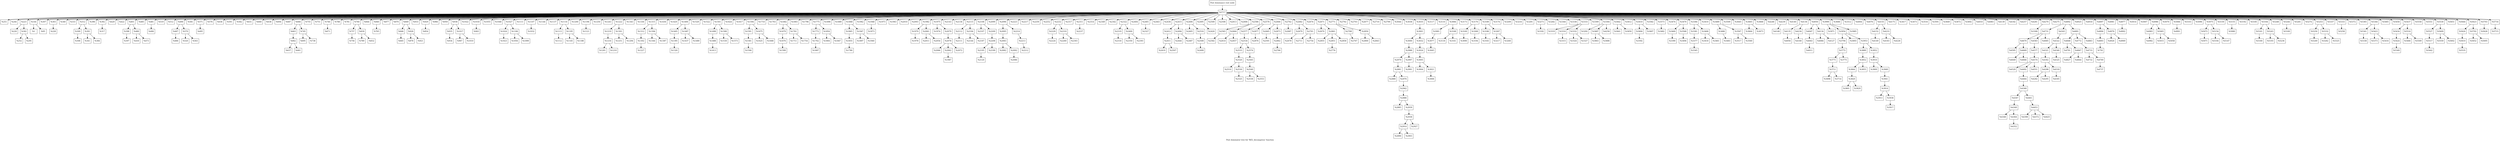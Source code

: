 digraph "Post dominator tree for 'BZ2_decompress' function" {
	label="Post dominator tree for 'BZ2_decompress' function";

	Node0x11e3fb0 [shape=record,label="{Post dominance root node}"];
	Node0x11e3fb0 -> Node0x134ba10;
	Node0x134ba10 [shape=record,label="{%5717}"];
	Node0x134ba10 -> Node0x12b8c70;
	Node0x134ba10 -> Node0x12aa220;
	Node0x134ba10 -> Node0x10b7880;
	Node0x134ba10 -> Node0x1347a30;
	Node0x134ba10 -> Node0x103eb00;
	Node0x134ba10 -> Node0x12a5380;
	Node0x134ba10 -> Node0x12afb90;
	Node0x134ba10 -> Node0x12add10;
	Node0x134ba10 -> Node0x1275e70;
	Node0x134ba10 -> Node0x1345e80;
	Node0x134ba10 -> Node0x12b4040;
	Node0x134ba10 -> Node0x1332350;
	Node0x134ba10 -> Node0x1245a80;
	Node0x134ba10 -> Node0x10542d0;
	Node0x134ba10 -> Node0x12912f0;
	Node0x134ba10 -> Node0x12a2930;
	Node0x134ba10 -> Node0x12344e0;
	Node0x134ba10 -> Node0x1281f60;
	Node0x134ba10 -> Node0x1326560;
	Node0x134ba10 -> Node0x11ed9d0;
	Node0x134ba10 -> Node0x10286d0;
	Node0x134ba10 -> Node0x10ec900;
	Node0x134ba10 -> Node0x1002420;
	Node0x134ba10 -> Node0x1339ef0;
	Node0x134ba10 -> Node0x12a36f0;
	Node0x134ba10 -> Node0x114faa0;
	Node0x134ba10 -> Node0x10f3140;
	Node0x134ba10 -> Node0x12c1740;
	Node0x134ba10 -> Node0x134d030;
	Node0x134ba10 -> Node0x1268ff0;
	Node0x134ba10 -> Node0x1349d00;
	Node0x134ba10 -> Node0x10d1180;
	Node0x134ba10 -> Node0x10eb7a0;
	Node0x134ba10 -> Node0x1052ac0;
	Node0x134ba10 -> Node0x1282540;
	Node0x134ba10 -> Node0x10dd630;
	Node0x134ba10 -> Node0x12a9ef0;
	Node0x134ba10 -> Node0x1053710;
	Node0x134ba10 -> Node0x1320020;
	Node0x134ba10 -> Node0x12becd0;
	Node0x134ba10 -> Node0x12bd9e0;
	Node0x134ba10 -> Node0x1345630;
	Node0x134ba10 -> Node0x129dfd0;
	Node0x134ba10 -> Node0x127d580;
	Node0x134ba10 -> Node0x132b7b0;
	Node0x134ba10 -> Node0x11df240;
	Node0x134ba10 -> Node0x128fb20;
	Node0x134ba10 -> Node0x119c4a0;
	Node0x134ba10 -> Node0x10b2a50;
	Node0x134ba10 -> Node0x1267d00;
	Node0x134ba10 -> Node0x11e4ad0;
	Node0x134ba10 -> Node0x129ec60;
	Node0x134ba10 -> Node0x10d8000;
	Node0x134ba10 -> Node0x12b4ee0;
	Node0x134ba10 -> Node0x129f3a0;
	Node0x134ba10 -> Node0x12aee10;
	Node0x134ba10 -> Node0x125d920;
	Node0x134ba10 -> Node0x12a9260;
	Node0x134ba10 -> Node0x134e6e0;
	Node0x134ba10 -> Node0x10b0790;
	Node0x134ba10 -> Node0x1252910;
	Node0x134ba10 -> Node0x127d1a0;
	Node0x134ba10 -> Node0x12ba130;
	Node0x134ba10 -> Node0x129e780;
	Node0x134ba10 -> Node0x10035a0;
	Node0x134ba10 -> Node0x129f840;
	Node0x134ba10 -> Node0x12d4650;
	Node0x134ba10 -> Node0x124d750;
	Node0x134ba10 -> Node0x10b21a0;
	Node0x134ba10 -> Node0x12c8340;
	Node0x134ba10 -> Node0x1291dd0;
	Node0x134ba10 -> Node0x12b8000;
	Node0x134ba10 -> Node0x126dcc0;
	Node0x134ba10 -> Node0x127b420;
	Node0x134ba10 -> Node0x126ee00;
	Node0x134ba10 -> Node0x1028ea0;
	Node0x134ba10 -> Node0x12957d0;
	Node0x134ba10 -> Node0x12bd0c0;
	Node0x134ba10 -> Node0x1286050;
	Node0x134ba10 -> Node0x1107080;
	Node0x134ba10 -> Node0x12bbc40;
	Node0x134ba10 -> Node0x126f990;
	Node0x134ba10 -> Node0x123c590;
	Node0x134ba10 -> Node0x12a1ac0;
	Node0x134ba10 -> Node0x129f270;
	Node0x134ba10 -> Node0x12ada70;
	Node0x134ba10 -> Node0x133b790;
	Node0x134ba10 -> Node0x12a09d0;
	Node0x134ba10 -> Node0x1054750;
	Node0x134ba10 -> Node0x1264e70;
	Node0x134ba10 -> Node0x1346ac0;
	Node0x134ba10 -> Node0x12779d0;
	Node0x134ba10 -> Node0x12b3910;
	Node0x134ba10 -> Node0x124aea0;
	Node0x134ba10 -> Node0x1349dc0;
	Node0x134ba10 -> Node0x12b8e70;
	Node0x134ba10 -> Node0x12be240;
	Node0x134ba10 -> Node0x119dda0;
	Node0x134ba10 -> Node0xff68a0;
	Node0x134ba10 -> Node0x12be670;
	Node0x134ba10 -> Node0x1349c40;
	Node0x134ba10 -> Node0x129aa90;
	Node0x134ba10 -> Node0x1028ff0;
	Node0x134ba10 -> Node0x133eab0;
	Node0x134ba10 -> Node0x12689a0;
	Node0x134ba10 -> Node0x132dbe0;
	Node0x134ba10 -> Node0x10ee310;
	Node0x134ba10 -> Node0x133ec00;
	Node0x134ba10 -> Node0x12b7420;
	Node0x134ba10 -> Node0x11975c0;
	Node0x134ba10 -> Node0x10b18f0;
	Node0x134ba10 -> Node0x128d400;
	Node0x134ba10 -> Node0x132c7f0;
	Node0x134ba10 -> Node0x12933e0;
	Node0x134ba10 -> Node0x133ef60;
	Node0x134ba10 -> Node0x12881b0;
	Node0x134ba10 -> Node0x1347410;
	Node0x134ba10 -> Node0x1268300;
	Node0x134ba10 -> Node0x132e7b0;
	Node0x134ba10 -> Node0x12b21e0;
	Node0x134ba10 -> Node0x10b8130;
	Node0x134ba10 -> Node0x1346630;
	Node0x134ba10 -> Node0x12b4740;
	Node0x134ba10 -> Node0x12b27f0;
	Node0x134ba10 -> Node0x133e160;
	Node0x134ba10 -> Node0x12b6a10;
	Node0x134ba10 -> Node0x12b4a40;
	Node0x134ba10 -> Node0x1348dd0;
	Node0x134ba10 -> Node0x106a7c0;
	Node0x134ba10 -> Node0x102b880;
	Node0x134ba10 -> Node0x12bbfd0;
	Node0x134ba10 -> Node0x134da80;
	Node0x134ba10 -> Node0x1299e30;
	Node0x134ba10 -> Node0x13475a0;
	Node0x134ba10 -> Node0x10b4d10;
	Node0x134ba10 -> Node0x1266870;
	Node0x134ba10 -> Node0x132e9f0;
	Node0x134ba10 -> Node0x123a0c0;
	Node0x134ba10 -> Node0x134e3e0;
	Node0x134ba10 -> Node0x10f6c80;
	Node0x134ba10 -> Node0x1243540;
	Node0x134ba10 -> Node0x12a8d10;
	Node0x134ba10 -> Node0x12a1180;
	Node0x134ba10 -> Node0x128e3d0;
	Node0x134ba10 -> Node0x1257960;
	Node0x134ba10 -> Node0x1287750;
	Node0x134ba10 -> Node0x1323360;
	Node0x134ba10 -> Node0x1270080;
	Node0x134ba10 -> Node0x12bb5a0;
	Node0x134ba10 -> Node0x129a5d0;
	Node0x134ba10 -> Node0x11d7400;
	Node0x134ba10 -> Node0x129bac0;
	Node0x134ba10 -> Node0x10f4b50;
	Node0x134ba10 -> Node0x10e94e0;
	Node0x134ba10 -> Node0x1017fe0;
	Node0x134ba10 -> Node0x12a9dc0;
	Node0x134ba10 -> Node0x1264b20;
	Node0x134ba10 -> Node0x1330e10;
	Node0x134ba10 -> Node0x133bae0;
	Node0x134ba10 -> Node0x126c2a0;
	Node0x134ba10 -> Node0x1039600;
	Node0x134ba10 -> Node0x1329dd0;
	Node0x134ba10 -> Node0x12b50b0;
	Node0x134ba10 -> Node0x12a8070;
	Node0x134ba10 -> Node0x12bb870;
	Node0x134ba10 -> Node0x1289f30;
	Node0x134ba10 -> Node0x10000b0;
	Node0x134ba10 -> Node0x10b55c0;
	Node0x134ba10 -> Node0x134d670;
	Node0x134ba10 -> Node0x119aca0;
	Node0x134ba10 -> Node0x125dd30;
	Node0x134ba10 -> Node0x1328b30;
	Node0x134ba10 -> Node0x10f1730;
	Node0x134ba10 -> Node0x1339c10;
	Node0x134ba10 -> Node0x10b6720;
	Node0x134ba10 -> Node0x12a7ac0;
	Node0x134ba10 -> Node0x1349820;
	Node0x134ba10 -> Node0xff65a0;
	Node0x134ba10 -> Node0x10dc3e0;
	Node0x134ba10 -> Node0x1017d60;
	Node0x134ba10 -> Node0x1288530;
	Node0x134ba10 -> Node0x132b090;
	Node0x134ba10 -> Node0x12918c0;
	Node0x134ba10 -> Node0x13426e0;
	Node0x134ba10 -> Node0x13446f0;
	Node0x134ba10 -> Node0x1349b10;
	Node0x134ba10 -> Node0x12aa580;
	Node0x134ba10 -> Node0x10d8360;
	Node0x134ba10 -> Node0x12a4cf0;
	Node0x134ba10 -> Node0x12a1990;
	Node0x134ba10 -> Node0x1234b60;
	Node0x134ba10 -> Node0x12ab120;
	Node0x134ba10 -> Node0x10e10d0;
	Node0x134ba10 -> Node0x10554a0;
	Node0x134ba10 -> Node0x132ac80;
	Node0x134ba10 -> Node0x132ce00;
	Node0x134ba10 -> Node0x132ce40;
	Node0x134ba10 -> Node0x133b9c0;
	Node0x134ba10 -> Node0x133ba00;
	Node0x134ba10 -> Node0x13578d0;
	Node0x134ba10 -> Node0x13587e0;
	Node0x134ba10 -> Node0x1358820;
	Node0x134ba10 -> Node0xfd83e0;
	Node0x134ba10 -> Node0x1028290;
	Node0x134ba10 -> Node0x129c580;
	Node0x134ba10 -> Node0x129c5c0;
	Node0x134ba10 -> Node0x1319c20;
	Node0x134ba10 -> Node0xff9230;
	Node0x134ba10 -> Node0xff9270;
	Node0x134ba10 -> Node0x1243630;
	Node0x134ba10 -> Node0x1357390;
	Node0x134ba10 -> Node0x13573d0;
	Node0x134ba10 -> Node0x13271d0;
	Node0x134ba10 -> Node0x1327210;
	Node0x134ba10 -> Node0x1327670;
	Node0x134ba10 -> Node0x13276b0;
	Node0x134ba10 -> Node0x1344380;
	Node0x134ba10 -> Node0x1355d40;
	Node0x134ba10 -> Node0x1355d80;
	Node0x134ba10 -> Node0x13558a0;
	Node0x134ba10 -> Node0x13558e0;
	Node0x134ba10 -> Node0x1355920;
	Node0x134ba10 -> Node0x131fb10;
	Node0x134ba10 -> Node0x129be90;
	Node0x134ba10 -> Node0x129bed0;
	Node0x134ba10 -> Node0x13574f0;
	Node0x134ba10 -> Node0x1358de0;
	Node0x134ba10 -> Node0x1358e20;
	Node0x134ba10 -> Node0xfd8200;
	Node0x134ba10 -> Node0xfd8240;
	Node0x134ba10 -> Node0xfd8280;
	Node0x134ba10 -> Node0x132be90;
	Node0x134ba10 -> Node0x1357750;
	Node0x12b8c70 [shape=record,label="{%251}"];
	Node0x12aa220 [shape=record,label="{%244}"];
	Node0x10b7880 [shape=record,label="{%223}"];
	Node0x10b7880 -> Node0x1063c60;
	Node0x10b7880 -> Node0x12bd190;
	Node0x1063c60 [shape=record,label="{%220}"];
	Node0x12bd190 [shape=record,label="{%302}"];
	Node0x12bd190 -> Node0x12a4340;
	Node0x12bd190 -> Node0x12443e0;
	Node0x12a4340 [shape=record,label="{%252}"];
	Node0x12443e0 [shape=record,label="{%295}"];
	Node0x1347a30 [shape=record,label="{%144}"];
	Node0x1347a30 -> Node0x128a310;
	Node0x1347a30 -> Node0x132cb50;
	Node0x128a310 [shape=record,label="{%1}"];
	Node0x132cb50 [shape=record,label="{%95}"];
	Node0x103eb00 [shape=record,label="{%307}"];
	Node0x12a5380 [shape=record,label="{%303}"];
	Node0x12a5380 -> Node0x12b0860;
	Node0x12b0860 [shape=record,label="{%228}"];
	Node0x12afb90 [shape=record,label="{%340}"];
	Node0x12add10 [shape=record,label="{%333}"];
	Node0x1275e70 [shape=record,label="{%312}"];
	Node0x1275e70 -> Node0x1152d20;
	Node0x1275e70 -> Node0x12b9e20;
	Node0x1152d20 [shape=record,label="{%309}"];
	Node0x1152d20 -> Node0x12a2360;
	Node0x12a2360 [shape=record,label="{%308}"];
	Node0x12b9e20 [shape=record,label="{%391}"];
	Node0x12b9e20 -> Node0x12ac980;
	Node0x12b9e20 -> Node0x10f6eb0;
	Node0x12ac980 [shape=record,label="{%341}"];
	Node0x10f6eb0 [shape=record,label="{%384}"];
	Node0x1345e80 [shape=record,label="{%396}"];
	Node0x12b4040 [shape=record,label="{%392}"];
	Node0x12b4040 -> Node0x13324d0;
	Node0x13324d0 [shape=record,label="{%317}"];
	Node0x1332350 [shape=record,label="{%429}"];
	Node0x1245a80 [shape=record,label="{%422}"];
	Node0x10542d0 [shape=record,label="{%401}"];
	Node0x10542d0 -> Node0x1271740;
	Node0x10542d0 -> Node0x11fb080;
	Node0x1271740 [shape=record,label="{%398}"];
	Node0x1271740 -> Node0x12b3f70;
	Node0x12b3f70 [shape=record,label="{%397}"];
	Node0x11fb080 [shape=record,label="{%480}"];
	Node0x11fb080 -> Node0x12adc20;
	Node0x11fb080 -> Node0x128a240;
	Node0x12adc20 [shape=record,label="{%430}"];
	Node0x128a240 [shape=record,label="{%473}"];
	Node0x12912f0 [shape=record,label="{%485}"];
	Node0x12a2930 [shape=record,label="{%481}"];
	Node0x12a2930 -> Node0x1284180;
	Node0x1284180 [shape=record,label="{%406}"];
	Node0x12344e0 [shape=record,label="{%519}"];
	Node0x1281f60 [shape=record,label="{%512}"];
	Node0x1326560 [shape=record,label="{%490}"];
	Node0x1326560 -> Node0x10b1040;
	Node0x1326560 -> Node0x1341d00;
	Node0x10b1040 [shape=record,label="{%487}"];
	Node0x10b1040 -> Node0x1344c90;
	Node0x1344c90 [shape=record,label="{%486}"];
	Node0x1341d00 [shape=record,label="{%570}"];
	Node0x1341d00 -> Node0x1054450;
	Node0x1341d00 -> Node0x10efd20;
	Node0x1054450 [shape=record,label="{%520}"];
	Node0x10efd20 [shape=record,label="{%563}"];
	Node0x11ed9d0 [shape=record,label="{%581}"];
	Node0x10286d0 [shape=record,label="{%571}"];
	Node0x10286d0 -> Node0x1290fc0;
	Node0x1290fc0 [shape=record,label="{%495}"];
	Node0x10ec900 [shape=record,label="{%576}"];
	Node0x1002420 [shape=record,label="{%636}"];
	Node0x1339ef0 [shape=record,label="{%591}"];
	Node0x12a36f0 [shape=record,label="{%582}"];
	Node0x114faa0 [shape=record,label="{%631}"];
	Node0x10f3140 [shape=record,label="{%660}"];
	Node0x12c1740 [shape=record,label="{%638}"];
	Node0x134d030 [shape=record,label="{%694}"];
	Node0x1268ff0 [shape=record,label="{%687}"];
	Node0x1349d00 [shape=record,label="{%666}"];
	Node0x1349d00 -> Node0x12bd490;
	Node0x1349d00 -> Node0x12bc590;
	Node0x12bd490 [shape=record,label="{%663}"];
	Node0x12bd490 -> Node0x10dd470;
	Node0x10dd470 [shape=record,label="{%662}"];
	Node0x10dd470 -> Node0x129e2f0;
	Node0x10dd470 -> Node0x12be170;
	Node0x129e2f0 [shape=record,label="{%637}"];
	Node0x12be170 [shape=record,label="{%661}"];
	Node0x12bc590 [shape=record,label="{%745}"];
	Node0x12bc590 -> Node0x12423b0;
	Node0x12bc590 -> Node0x10364b0;
	Node0x12423b0 [shape=record,label="{%695}"];
	Node0x10364b0 [shape=record,label="{%738}"];
	Node0x10d1180 [shape=record,label="{%755}"];
	Node0x10eb7a0 [shape=record,label="{%751}"];
	Node0x1052ac0 [shape=record,label="{%746}"];
	Node0x1052ac0 -> Node0x102bc00;
	Node0x102bc00 [shape=record,label="{%671}"];
	Node0x1282540 [shape=record,label="{%788}"];
	Node0x10dd630 [shape=record,label="{%781}"];
	Node0x12a9ef0 [shape=record,label="{%760}"];
	Node0x12a9ef0 -> Node0x12bcae0;
	Node0x12a9ef0 -> Node0x12b2ec0;
	Node0x12bcae0 [shape=record,label="{%757}"];
	Node0x12bcae0 -> Node0x1295c30;
	Node0x1295c30 [shape=record,label="{%756}"];
	Node0x12b2ec0 [shape=record,label="{%839}"];
	Node0x12b2ec0 -> Node0x1195f60;
	Node0x12b2ec0 -> Node0x119ba10;
	Node0x1195f60 [shape=record,label="{%789}"];
	Node0x119ba10 [shape=record,label="{%832}"];
	Node0x1053710 [shape=record,label="{%844}"];
	Node0x1320020 [shape=record,label="{%840}"];
	Node0x1320020 -> Node0x12bd890;
	Node0x12bd890 [shape=record,label="{%765}"];
	Node0x12becd0 [shape=record,label="{%877}"];
	Node0x12bd9e0 [shape=record,label="{%870}"];
	Node0x1345630 [shape=record,label="{%849}"];
	Node0x1345630 -> Node0x1055b50;
	Node0x1345630 -> Node0x1052f40;
	Node0x1055b50 [shape=record,label="{%846}"];
	Node0x1055b50 -> Node0x129e140;
	Node0x129e140 [shape=record,label="{%845}"];
	Node0x1052f40 [shape=record,label="{%928}"];
	Node0x1052f40 -> Node0x129ce60;
	Node0x1052f40 -> Node0x12776f0;
	Node0x129ce60 [shape=record,label="{%878}"];
	Node0x12776f0 [shape=record,label="{%921}"];
	Node0x129dfd0 [shape=record,label="{%933}"];
	Node0x127d580 [shape=record,label="{%929}"];
	Node0x127d580 -> Node0x10f0e80;
	Node0x10f0e80 [shape=record,label="{%854}"];
	Node0x132b7b0 [shape=record,label="{%966}"];
	Node0x11df240 [shape=record,label="{%959}"];
	Node0x128fb20 [shape=record,label="{%938}"];
	Node0x128fb20 -> Node0x1329060;
	Node0x128fb20 -> Node0x1055320;
	Node0x1329060 [shape=record,label="{%935}"];
	Node0x1329060 -> Node0x1283bc0;
	Node0x1283bc0 [shape=record,label="{%934}"];
	Node0x1055320 [shape=record,label="{%1017}"];
	Node0x1055320 -> Node0x11d95d0;
	Node0x1055320 -> Node0x1313c30;
	Node0x11d95d0 [shape=record,label="{%967}"];
	Node0x1313c30 [shape=record,label="{%1010}"];
	Node0x119c4a0 [shape=record,label="{%1022}"];
	Node0x10b2a50 [shape=record,label="{%1018}"];
	Node0x10b2a50 -> Node0x1252590;
	Node0x1252590 [shape=record,label="{%943}"];
	Node0x1267d00 [shape=record,label="{%1055}"];
	Node0x11e4ad0 [shape=record,label="{%1048}"];
	Node0x129ec60 [shape=record,label="{%1027}"];
	Node0x129ec60 -> Node0x11e4950;
	Node0x129ec60 -> Node0x13274a0;
	Node0x11e4950 [shape=record,label="{%1024}"];
	Node0x11e4950 -> Node0x1046420;
	Node0x1046420 [shape=record,label="{%1023}"];
	Node0x13274a0 [shape=record,label="{%1106}"];
	Node0x13274a0 -> Node0x10d35e0;
	Node0x13274a0 -> Node0xfd6470;
	Node0x10d35e0 [shape=record,label="{%1056}"];
	Node0xfd6470 [shape=record,label="{%1099}"];
	Node0x10d8000 [shape=record,label="{%1111}"];
	Node0x12b4ee0 [shape=record,label="{%1107}"];
	Node0x12b4ee0 -> Node0x1326080;
	Node0x1326080 [shape=record,label="{%1032}"];
	Node0x129f3a0 [shape=record,label="{%1144}"];
	Node0x12aee10 [shape=record,label="{%1137}"];
	Node0x125d920 [shape=record,label="{%1116}"];
	Node0x125d920 -> Node0x1327b10;
	Node0x125d920 -> Node0x11a3770;
	Node0x1327b10 [shape=record,label="{%1113}"];
	Node0x1327b10 -> Node0x12b4db0;
	Node0x12b4db0 [shape=record,label="{%1112}"];
	Node0x11a3770 [shape=record,label="{%1195}"];
	Node0x11a3770 -> Node0x1055e30;
	Node0x11a3770 -> Node0x11ec350;
	Node0x1055e30 [shape=record,label="{%1145}"];
	Node0x11ec350 [shape=record,label="{%1188}"];
	Node0x12a9260 [shape=record,label="{%1200}"];
	Node0x134e6e0 [shape=record,label="{%1196}"];
	Node0x134e6e0 -> Node0x12b22b0;
	Node0x12b22b0 [shape=record,label="{%1121}"];
	Node0x10b0790 [shape=record,label="{%1250}"];
	Node0x1252910 [shape=record,label="{%1243}"];
	Node0x127d1a0 [shape=record,label="{%1222}"];
	Node0x127d1a0 -> Node0x11f6fb0;
	Node0x127d1a0 -> Node0x13447b0;
	Node0x11f6fb0 [shape=record,label="{%1219}"];
	Node0x11f6fb0 -> Node0x12b31f0;
	Node0x12b31f0 [shape=record,label="{%1216}"];
	Node0x12b31f0 -> Node0x10e1fb0;
	Node0x12b31f0 -> Node0x1335f90;
	Node0x10e1fb0 [shape=record,label="{%1201}"];
	Node0x1335f90 [shape=record,label="{%1210}"];
	Node0x13447b0 [shape=record,label="{%1301}"];
	Node0x13447b0 -> Node0x10dd070;
	Node0x13447b0 -> Node0x123c020;
	Node0x10dd070 [shape=record,label="{%1251}"];
	Node0x123c020 [shape=record,label="{%1294}"];
	Node0x12ba130 [shape=record,label="{%1343}"];
	Node0x129e780 [shape=record,label="{%1336}"];
	Node0x10035a0 [shape=record,label="{%1315}"];
	Node0x10035a0 -> Node0x12959e0;
	Node0x10035a0 -> Node0x10b3300;
	Node0x12959e0 [shape=record,label="{%1312}"];
	Node0x12959e0 -> Node0x134c1a0;
	Node0x134c1a0 [shape=record,label="{%1302}"];
	Node0x134c1a0 -> Node0x1245ef0;
	Node0x1245ef0 [shape=record,label="{%1227}"];
	Node0x10b3300 [shape=record,label="{%1394}"];
	Node0x10b3300 -> Node0x1294c50;
	Node0x10b3300 -> Node0x12b5770;
	Node0x1294c50 [shape=record,label="{%1344}"];
	Node0x12b5770 [shape=record,label="{%1387}"];
	Node0x129f840 [shape=record,label="{%1436}"];
	Node0x12d4650 [shape=record,label="{%1429}"];
	Node0x124d750 [shape=record,label="{%1408}"];
	Node0x124d750 -> Node0x1286df0;
	Node0x124d750 -> Node0x1055000;
	Node0x1286df0 [shape=record,label="{%1405}"];
	Node0x1286df0 -> Node0x129c9d0;
	Node0x129c9d0 [shape=record,label="{%1395}"];
	Node0x129c9d0 -> Node0x129cfe0;
	Node0x129cfe0 [shape=record,label="{%1320}"];
	Node0x1055000 [shape=record,label="{%1487}"];
	Node0x1055000 -> Node0x13489e0;
	Node0x1055000 -> Node0x11eab30;
	Node0x13489e0 [shape=record,label="{%1437}"];
	Node0x11eab30 [shape=record,label="{%1480}"];
	Node0x10b21a0 [shape=record,label="{%1529}"];
	Node0x12c8340 [shape=record,label="{%1522}"];
	Node0x1291dd0 [shape=record,label="{%1501}"];
	Node0x1291dd0 -> Node0x1246160;
	Node0x1291dd0 -> Node0x12a7070;
	Node0x1246160 [shape=record,label="{%1498}"];
	Node0x1246160 -> Node0x12236e0;
	Node0x12236e0 [shape=record,label="{%1488}"];
	Node0x12236e0 -> Node0x12be370;
	Node0x12be370 [shape=record,label="{%1413}"];
	Node0x12a7070 [shape=record,label="{%1580}"];
	Node0x12a7070 -> Node0x1290250;
	Node0x12a7070 -> Node0x1065360;
	Node0x1290250 [shape=record,label="{%1530}"];
	Node0x1065360 [shape=record,label="{%1573}"];
	Node0x12b8000 [shape=record,label="{%1624}"];
	Node0x126dcc0 [shape=record,label="{%1617}"];
	Node0x127b420 [shape=record,label="{%1594}"];
	Node0x127b420 -> Node0x11e36e0;
	Node0x127b420 -> Node0x12ac230;
	Node0x11e36e0 [shape=record,label="{%1591}"];
	Node0x11e36e0 -> Node0x10545d0;
	Node0x10545d0 [shape=record,label="{%1581}"];
	Node0x10545d0 -> Node0x1050ee0;
	Node0x1050ee0 [shape=record,label="{%1506}"];
	Node0x12ac230 [shape=record,label="{%1675}"];
	Node0x12ac230 -> Node0x12b66b0;
	Node0x12ac230 -> Node0x12aef60;
	Node0x12b66b0 [shape=record,label="{%1625}"];
	Node0x12aef60 [shape=record,label="{%1668}"];
	Node0x126ee00 [shape=record,label="{%1710}"];
	Node0x1028ea0 [shape=record,label="{%1703}"];
	Node0x12957d0 [shape=record,label="{%1682}"];
	Node0x12957d0 -> Node0x13196f0;
	Node0x12957d0 -> Node0x12e6060;
	Node0x13196f0 [shape=record,label="{%1679}"];
	Node0x13196f0 -> Node0x1333c00;
	Node0x1333c00 [shape=record,label="{%1676}"];
	Node0x1333c00 -> Node0x12687b0;
	Node0x12687b0 [shape=record,label="{%1599}"];
	Node0x12e6060 [shape=record,label="{%1761}"];
	Node0x12e6060 -> Node0x101e360;
	Node0x12e6060 -> Node0x10f6560;
	Node0x101e360 [shape=record,label="{%1711}"];
	Node0x10f6560 [shape=record,label="{%1754}"];
	Node0x12bd0c0 [shape=record,label="{%1803}"];
	Node0x1286050 [shape=record,label="{%1796}"];
	Node0x1107080 [shape=record,label="{%1775}"];
	Node0x1107080 -> Node0x12b5620;
	Node0x1107080 -> Node0x11d3d60;
	Node0x12b5620 [shape=record,label="{%1772}"];
	Node0x12b5620 -> Node0x12a7140;
	Node0x12a7140 [shape=record,label="{%1762}"];
	Node0x12a7140 -> Node0xff54b0;
	Node0xff54b0 [shape=record,label="{%1687}"];
	Node0x11d3d60 [shape=record,label="{%1854}"];
	Node0x11d3d60 -> Node0x119ed40;
	Node0x11d3d60 -> Node0x11dc670;
	Node0x119ed40 [shape=record,label="{%1804}"];
	Node0x11dc670 [shape=record,label="{%1847}"];
	Node0x12bbc40 [shape=record,label="{%1896}"];
	Node0x126f990 [shape=record,label="{%1889}"];
	Node0x123c590 [shape=record,label="{%1868}"];
	Node0x123c590 -> Node0x1279650;
	Node0x123c590 -> Node0x12a3b50;
	Node0x1279650 [shape=record,label="{%1865}"];
	Node0x1279650 -> Node0x12ba560;
	Node0x12ba560 [shape=record,label="{%1855}"];
	Node0x12ba560 -> Node0x119b440;
	Node0x119b440 [shape=record,label="{%1780}"];
	Node0x12a3b50 [shape=record,label="{%1947}"];
	Node0x12a3b50 -> Node0x1335a60;
	Node0x12a3b50 -> Node0x12b0f30;
	Node0x1335a60 [shape=record,label="{%1897}"];
	Node0x12b0f30 [shape=record,label="{%1940}"];
	Node0x12a1ac0 [shape=record,label="{%1962}"];
	Node0x129f270 [shape=record,label="{%1948}"];
	Node0x129f270 -> Node0x10568f0;
	Node0x10568f0 [shape=record,label="{%1873}"];
	Node0x12ada70 [shape=record,label="{%1973}"];
	Node0x133b790 [shape=record,label="{%1963}"];
	Node0x12a09d0 [shape=record,label="{%2010}"];
	Node0x1054750 [shape=record,label="{%2003}"];
	Node0x1264e70 [shape=record,label="{%1982}"];
	Node0x1264e70 -> Node0x12bdbe0;
	Node0x1264e70 -> Node0x1258180;
	Node0x12bdbe0 [shape=record,label="{%1979}"];
	Node0x12bdbe0 -> Node0x13246c0;
	Node0x13246c0 [shape=record,label="{%1978}"];
	Node0x1258180 [shape=record,label="{%2061}"];
	Node0x1258180 -> Node0x126f490;
	Node0x1258180 -> Node0x12a6000;
	Node0x126f490 [shape=record,label="{%2011}"];
	Node0x12a6000 [shape=record,label="{%2054}"];
	Node0x1346ac0 [shape=record,label="{%1975}"];
	Node0x1346ac0 -> Node0x127ce60;
	Node0x1346ac0 -> Node0x1002f60;
	Node0x127ce60 [shape=record,label="{%1974}"];
	Node0x1002f60 [shape=record,label="{%2079}"];
	Node0x1002f60 -> Node0x12ba8c0;
	Node0x12ba8c0 [shape=record,label="{%2078}"];
	Node0x12ba8c0 -> Node0x11e4520;
	Node0x12ba8c0 -> Node0x1264790;
	Node0x12ba8c0 -> Node0x12b2df0;
	Node0x11e4520 [shape=record,label="{%2066}"];
	Node0x1264790 [shape=record,label="{%2062}"];
	Node0x1264790 -> Node0x12ae7c0;
	Node0x12ae7c0 [shape=record,label="{%1987}"];
	Node0x12b2df0 [shape=record,label="{%2072}"];
	Node0x12779d0 [shape=record,label="{%2143}"];
	Node0x12b3910 [shape=record,label="{%2136}"];
	Node0x124aea0 [shape=record,label="{%2115}"];
	Node0x124aea0 -> Node0x133a610;
	Node0x124aea0 -> Node0x10ec050;
	Node0x133a610 [shape=record,label="{%2112}"];
	Node0x133a610 -> Node0x13326f0;
	Node0x13326f0 [shape=record,label="{%2111}"];
	Node0x10ec050 [shape=record,label="{%2194}"];
	Node0x10ec050 -> Node0x12b91b0;
	Node0x10ec050 -> Node0x129e870;
	Node0x12b91b0 [shape=record,label="{%2144}"];
	Node0x129e870 [shape=record,label="{%2187}"];
	Node0x1349dc0 [shape=record,label="{%2108}"];
	Node0x1349dc0 -> Node0x12a7760;
	Node0x1349dc0 -> Node0x12ad370;
	Node0x12a7760 [shape=record,label="{%2107}"];
	Node0x12ad370 [shape=record,label="{%2209}"];
	Node0x12ad370 -> Node0x120ce20;
	Node0x120ce20 [shape=record,label="{%2208}"];
	Node0x120ce20 -> Node0x12d1a40;
	Node0x120ce20 -> Node0x1240060;
	Node0x12d1a40 [shape=record,label="{%2195}"];
	Node0x12d1a40 -> Node0x11ebe20;
	Node0x11ebe20 [shape=record,label="{%2120}"];
	Node0x1240060 [shape=record,label="{%2199}"];
	Node0x12b8e70 [shape=record,label="{%2099}"];
	Node0x12be240 [shape=record,label="{%2096}"];
	Node0x12be240 -> Node0x1259a30;
	Node0x12be240 -> Node0x1210800;
	Node0x1259a30 [shape=record,label="{%2095}"];
	Node0x1259a30 -> Node0x12aac70;
	Node0x12aac70 [shape=record,label="{%2083}"];
	Node0x12aac70 -> Node0x1292000;
	Node0x12aac70 -> Node0x134f880;
	Node0x1292000 [shape=record,label="{%2082}"];
	Node0x134f880 [shape=record,label="{%2092}"];
	Node0x134f880 -> Node0x10e8380;
	Node0x10e8380 [shape=record,label="{%2086}"];
	Node0x1210800 [shape=record,label="{%2214}"];
	Node0x1210800 -> Node0x13356b0;
	Node0x13356b0 [shape=record,label="{%2213}"];
	Node0x13356b0 -> Node0x12d8540;
	Node0x12d8540 [shape=record,label="{%2212}"];
	Node0x119dda0 [shape=record,label="{%2223}"];
	Node0xff68a0 [shape=record,label="{%2217}"];
	Node0x12be670 [shape=record,label="{%2259}"];
	Node0x1349c40 [shape=record,label="{%2252}"];
	Node0x129aa90 [shape=record,label="{%2232}"];
	Node0x129aa90 -> Node0x1327bd0;
	Node0x129aa90 -> Node0x124efc0;
	Node0x1327bd0 [shape=record,label="{%2229}"];
	Node0x1327bd0 -> Node0x122d9a0;
	Node0x122d9a0 [shape=record,label="{%2224}"];
	Node0x124efc0 [shape=record,label="{%2310}"];
	Node0x124efc0 -> Node0x12f06d0;
	Node0x124efc0 -> Node0x10548d0;
	Node0x12f06d0 [shape=record,label="{%2260}"];
	Node0x10548d0 [shape=record,label="{%2303}"];
	Node0x1028ff0 [shape=record,label="{%2317}"];
	Node0x133eab0 [shape=record,label="{%2311}"];
	Node0x133eab0 -> Node0x1299bc0;
	Node0x1299bc0 [shape=record,label="{%2237}"];
	Node0x12689a0 [shape=record,label="{%2314}"];
	Node0x132dbe0 [shape=record,label="{%2349}"];
	Node0x10ee310 [shape=record,label="{%2342}"];
	Node0x133ec00 [shape=record,label="{%2322}"];
	Node0x133ec00 -> Node0x10dc1d0;
	Node0x133ec00 -> Node0x1285ab0;
	Node0x10dc1d0 [shape=record,label="{%2319}"];
	Node0x10dc1d0 -> Node0x10e8c30;
	Node0x10e8c30 [shape=record,label="{%2318}"];
	Node0x1285ab0 [shape=record,label="{%2400}"];
	Node0x1285ab0 -> Node0x1327560;
	Node0x1285ab0 -> Node0x128f130;
	Node0x1327560 [shape=record,label="{%2350}"];
	Node0x128f130 [shape=record,label="{%2393}"];
	Node0x12b7420 [shape=record,label="{%2404}"];
	Node0x11975c0 [shape=record,label="{%2401}"];
	Node0x11975c0 -> Node0x1343d20;
	Node0x1343d20 [shape=record,label="{%2327}"];
	Node0x10b18f0 [shape=record,label="{%2443}"];
	Node0x128d400 [shape=record,label="{%2436}"];
	Node0x132c7f0 [shape=record,label="{%2415}"];
	Node0x132c7f0 -> Node0x12b6e40;
	Node0x132c7f0 -> Node0x1050470;
	Node0x12b6e40 [shape=record,label="{%2412}"];
	Node0x12b6e40 -> Node0x12afc60;
	Node0x12afc60 [shape=record,label="{%2411}"];
	Node0x12afc60 -> Node0x1327910;
	Node0x12afc60 -> Node0x12b6d70;
	Node0x1327910 [shape=record,label="{%2410}"];
	Node0x12b6d70 [shape=record,label="{%2507}"];
	Node0x1050470 [shape=record,label="{%2494}"];
	Node0x1050470 -> Node0x1344050;
	Node0x1050470 -> Node0x1032850;
	Node0x1344050 [shape=record,label="{%2444}"];
	Node0x1032850 [shape=record,label="{%2487}"];
	Node0x12933e0 [shape=record,label="{%2406}"];
	Node0x12933e0 -> Node0x123dfc0;
	Node0x12933e0 -> Node0x133e280;
	Node0x123dfc0 [shape=record,label="{%2405}"];
	Node0x133e280 [shape=record,label="{%2516}"];
	Node0x133e280 -> Node0x1053a00;
	Node0x1053a00 [shape=record,label="{%2508}"];
	Node0x1053a00 -> Node0x1291c40;
	Node0x1291c40 [shape=record,label="{%2499}"];
	Node0x133ef60 [shape=record,label="{%2495}"];
	Node0x133ef60 -> Node0x10e60c0;
	Node0x10e60c0 [shape=record,label="{%2420}"];
	Node0x12881b0 [shape=record,label="{%2500}"];
	Node0x1347410 [shape=record,label="{%2506}"];
	Node0x1268300 [shape=record,label="{%2613}"];
	Node0x132e7b0 [shape=record,label="{%2606}"];
	Node0x12b21e0 [shape=record,label="{%2586}"];
	Node0x12b21e0 -> Node0x11a1a50;
	Node0x12b21e0 -> Node0x10e6970;
	Node0x11a1a50 [shape=record,label="{%2583}"];
	Node0x11a1a50 -> Node0x12c0a80;
	Node0x12c0a80 [shape=record,label="{%2582}"];
	Node0x10e6970 [shape=record,label="{%2664}"];
	Node0x10e6970 -> Node0x12865f0;
	Node0x10e6970 -> Node0x10de530;
	Node0x12865f0 [shape=record,label="{%2614}"];
	Node0x10de530 [shape=record,label="{%2657}"];
	Node0x10b8130 [shape=record,label="{%2578}"];
	Node0x10b8130 -> Node0x10eebc0;
	Node0x10b8130 -> Node0x12b12c0;
	Node0x10eebc0 [shape=record,label="{%2577}"];
	Node0x10eebc0 -> Node0x1287170;
	Node0x1287170 [shape=record,label="{%2534}"];
	Node0x1287170 -> Node0x1314a10;
	Node0x1287170 -> Node0x12bc4c0;
	Node0x1314a10 [shape=record,label="{%2533}"];
	Node0x1314a10 -> Node0x1016640;
	Node0x1016640 [shape=record,label="{%2520}"];
	Node0x1016640 -> Node0x1252780;
	Node0x1016640 -> Node0x1292540;
	Node0x1252780 [shape=record,label="{%2519}"];
	Node0x1292540 [shape=record,label="{%2530}"];
	Node0x1292540 -> Node0x10e9d90;
	Node0x10e9d90 [shape=record,label="{%2525}"];
	Node0x12bc4c0 [shape=record,label="{%2574}"];
	Node0x12bc4c0 -> Node0x11fe7d0;
	Node0x11fe7d0 [shape=record,label="{%2565}"];
	Node0x11fe7d0 -> Node0x11eec20;
	Node0x11eec20 [shape=record,label="{%2549}"];
	Node0x11eec20 -> Node0x1324370;
	Node0x11eec20 -> Node0x128c810;
	Node0x1324370 [shape=record,label="{%2538}"];
	Node0x128c810 [shape=record,label="{%2553}"];
	Node0x12b12c0 [shape=record,label="{%2877}"];
	Node0x12b12c0 -> Node0x10dac40;
	Node0x10dac40 [shape=record,label="{%2876}"];
	Node0x1346630 [shape=record,label="{%2666}"];
	Node0x1346630 -> Node0x12a9410;
	Node0x1346630 -> Node0x12d5690;
	Node0x12a9410 [shape=record,label="{%2665}"];
	Node0x12a9410 -> Node0x10e4f60;
	Node0x10e4f60 [shape=record,label="{%2591}"];
	Node0x12d5690 [shape=record,label="{%2873}"];
	Node0x12d5690 -> Node0x10015e0;
	Node0x10015e0 [shape=record,label="{%2862}"];
	Node0x10015e0 -> Node0x10d1ce0;
	Node0x10d1ce0 [shape=record,label="{%2766}"];
	Node0x12b4740 [shape=record,label="{%2762}"];
	Node0x12b4740 -> Node0xfd8520;
	Node0xfd8520 [shape=record,label="{%2687}"];
	Node0x12b27f0 [shape=record,label="{%2682}"];
	Node0x12b27f0 -> Node0x1325a90;
	Node0x12b27f0 -> Node0x12b5220;
	Node0x1325a90 [shape=record,label="{%2679}"];
	Node0x1325a90 -> Node0x12aab20;
	Node0x12aab20 [shape=record,label="{%2678}"];
	Node0x12b5220 [shape=record,label="{%2761}"];
	Node0x12b5220 -> Node0x11a22b0;
	Node0x12b5220 -> Node0x1053ed0;
	Node0x11a22b0 [shape=record,label="{%2711}"];
	Node0x1053ed0 [shape=record,label="{%2754}"];
	Node0x133e160 [shape=record,label="{%2674}"];
	Node0x12b6a10 [shape=record,label="{%2671}"];
	Node0x12b6a10 -> Node0x1052dc0;
	Node0x12b6a10 -> Node0xff6c80;
	Node0x1052dc0 [shape=record,label="{%2670}"];
	Node0xff6c80 [shape=record,label="{%2861}"];
	Node0xff6c80 -> Node0x12b6250;
	Node0xff6c80 -> Node0x10f1fe0;
	Node0xff6c80 -> Node0x132f070;
	Node0x12b6250 [shape=record,label="{%2855}"];
	Node0x10f1fe0 [shape=record,label="{%2851}"];
	Node0x10f1fe0 -> Node0x12632e0;
	Node0x12632e0 [shape=record,label="{%2776}"];
	Node0x132f070 [shape=record,label="{%2858}"];
	Node0x12b4a40 [shape=record,label="{%2771}"];
	Node0x12b4a40 -> Node0x1344630;
	Node0x12b4a40 -> Node0x12aa960;
	Node0x1344630 [shape=record,label="{%2768}"];
	Node0x1344630 -> Node0x1270f60;
	Node0x1270f60 [shape=record,label="{%2767}"];
	Node0x12aa960 [shape=record,label="{%2850}"];
	Node0x12aa960 -> Node0x12732b0;
	Node0x12aa960 -> Node0x1235750;
	Node0x12732b0 [shape=record,label="{%2800}"];
	Node0x1235750 [shape=record,label="{%2843}"];
	Node0x1348dd0 [shape=record,label="{%2792}"];
	Node0x106a7c0 [shape=record,label="{%2703}"];
	Node0x102b880 [shape=record,label="{%2677}"];
	Node0x12bbfd0 [shape=record,label="{%2710}"];
	Node0x134da80 [shape=record,label="{%2799}"];
	Node0x1299e30 [shape=record,label="{%3044}"];
	Node0x13475a0 [shape=record,label="{%3038}"];
	Node0x10b4d10 [shape=record,label="{%3035}"];
	Node0x10b4d10 -> Node0x10deea0;
	Node0x10deea0 [shape=record,label="{%3001}"];
	Node0x10deea0 -> Node0x10eda60;
	Node0x10deea0 -> Node0x134eb40;
	Node0x10eda60 [shape=record,label="{%3000}"];
	Node0x10eda60 -> Node0x132a270;
	Node0x132a270 [shape=record,label="{%2988}"];
	Node0x132a270 -> Node0x1292690;
	Node0x132a270 -> Node0x11dd4d0;
	Node0x1292690 [shape=record,label="{%2979}"];
	Node0x1292690 -> Node0x1333190;
	Node0x1333190 [shape=record,label="{%2881}"];
	Node0x1333190 -> Node0x134c4f0;
	Node0x1333190 -> Node0x1294110;
	Node0x134c4f0 [shape=record,label="{%2880}"];
	Node0x1294110 [shape=record,label="{%2976}"];
	Node0x1294110 -> Node0x1335cd0;
	Node0x1335cd0 [shape=record,label="{%2942}"];
	Node0x1335cd0 -> Node0x12b0730;
	Node0x12b0730 [shape=record,label="{%2886}"];
	Node0x12b0730 -> Node0x12873d0;
	Node0x12b0730 -> Node0x12ee7c0;
	Node0x12873d0 [shape=record,label="{%2885}"];
	Node0x12ee7c0 [shape=record,label="{%2939}"];
	Node0x12ee7c0 -> Node0x1325900;
	Node0x1325900 [shape=record,label="{%2938}"];
	Node0x1325900 -> Node0x1283110;
	Node0x1325900 -> Node0x12a73e0;
	Node0x1283110 [shape=record,label="{%2914}"];
	Node0x1283110 -> Node0x1263df0;
	Node0x1283110 -> Node0x12584a0;
	Node0x1263df0 [shape=record,label="{%2890}"];
	Node0x12584a0 [shape=record,label="{%2903}"];
	Node0x12a73e0 [shape=record,label="{%2927}"];
	Node0x11dd4d0 [shape=record,label="{%2997}"];
	Node0x11dd4d0 -> Node0x12bdb10;
	Node0x12bdb10 [shape=record,label="{%2991}"];
	Node0x134eb40 [shape=record,label="{%3032}"];
	Node0x134eb40 -> Node0x12a5a80;
	Node0x12a5a80 [shape=record,label="{%3024}"];
	Node0x12a5a80 -> Node0x12a8750;
	Node0x12a8750 [shape=record,label="{%3005}"];
	Node0x12a8750 -> Node0x132c1b0;
	Node0x12a8750 -> Node0x1323eb0;
	Node0x132c1b0 [shape=record,label="{%3004}"];
	Node0x1323eb0 [shape=record,label="{%3021}"];
	Node0x1323eb0 -> Node0x1340f80;
	Node0x1340f80 [shape=record,label="{%3008}"];
	Node0x1266870 [shape=record,label="{%3117}"];
	Node0x132e9f0 [shape=record,label="{%3110}"];
	Node0x123a0c0 [shape=record,label="{%3084}"];
	Node0x123a0c0 -> Node0x12bce80;
	Node0x123a0c0 -> Node0x12bb0f0;
	Node0x12bce80 [shape=record,label="{%3081}"];
	Node0x12bce80 -> Node0x12a2a00;
	Node0x12a2a00 [shape=record,label="{%3077}"];
	Node0x12a2a00 -> Node0x125ab50;
	Node0x125ab50 [shape=record,label="{%3045}"];
	Node0x12bb0f0 [shape=record,label="{%3168}"];
	Node0x12bb0f0 -> Node0x1277b40;
	Node0x12bb0f0 -> Node0x11e1720;
	Node0x1277b40 [shape=record,label="{%3118}"];
	Node0x11e1720 [shape=record,label="{%3161}"];
	Node0x134e3e0 [shape=record,label="{%3173}"];
	Node0x10f6c80 [shape=record,label="{%3170}"];
	Node0x10f6c80 -> Node0x12af160;
	Node0x10f6c80 -> Node0x129e5d0;
	Node0x12af160 [shape=record,label="{%3169}"];
	Node0x12af160 -> Node0x1291530;
	Node0x1291530 [shape=record,label="{%3090}"];
	Node0x129e5d0 [shape=record,label="{%3268}"];
	Node0x129e5d0 -> Node0x12380a0;
	Node0x12380a0 [shape=record,label="{%3194}"];
	Node0x1243540 [shape=record,label="{%3189}"];
	Node0x1243540 -> Node0x12a9870;
	Node0x1243540 -> Node0x125db80;
	Node0x12a9870 [shape=record,label="{%3186}"];
	Node0x12a9870 -> Node0x10b5e70;
	Node0x10b5e70 [shape=record,label="{%3183}"];
	Node0x125db80 [shape=record,label="{%3267}"];
	Node0x125db80 -> Node0x12b7a20;
	Node0x125db80 -> Node0x12a3820;
	Node0x12b7a20 [shape=record,label="{%3217}"];
	Node0x12a3820 [shape=record,label="{%3260}"];
	Node0x12a8d10 [shape=record,label="{%3174}"];
	Node0x12a1180 [shape=record,label="{%3209}"];
	Node0x128e3d0 [shape=record,label="{%3216}"];
	Node0x1257960 [shape=record,label="{%3291}"];
	Node0x1287750 [shape=record,label="{%3273}"];
	Node0x1287750 -> Node0x1324da0;
	Node0x1324da0 [shape=record,label="{%3182}"];
	Node0x1323360 [shape=record,label="{%3282}"];
	Node0x1270080 [shape=record,label="{%3344}"];
	Node0x12bb5a0 [shape=record,label="{%3338}"];
	Node0x129a5d0 [shape=record,label="{%3333}"];
	Node0x129a5d0 -> Node0x129e440;
	Node0x129a5d0 -> Node0x1295fb0;
	Node0x129a5d0 -> Node0x10d3070;
	Node0x129e440 [shape=record,label="{%3319}"];
	Node0x1295fb0 [shape=record,label="{%3316}"];
	Node0x1295fb0 -> Node0x133fda0;
	Node0x133fda0 [shape=record,label="{%3315}"];
	Node0x10d3070 [shape=record,label="{%3332}"];
	Node0x10d3070 -> Node0x10ef470;
	Node0x10d3070 -> Node0x1208860;
	Node0x10ef470 [shape=record,label="{%3324}"];
	Node0x1208860 [shape=record,label="{%3327}"];
	Node0x11d7400 [shape=record,label="{%3309}"];
	Node0x129bac0 [shape=record,label="{%3304}"];
	Node0x129bac0 -> Node0x134d300;
	Node0x129bac0 -> Node0x10e7220;
	Node0x129bac0 -> Node0x11de070;
	Node0x134d300 [shape=record,label="{%3292}"];
	Node0x10e7220 [shape=record,label="{%3687}"];
	Node0x10e7220 -> Node0x12b58a0;
	Node0x10e7220 -> Node0x12ab5f0;
	Node0x12b58a0 [shape=record,label="{%3663}"];
	Node0x12ab5f0 [shape=record,label="{%3686}"];
	Node0x11de070 [shape=record,label="{%4258}"];
	Node0x10f4b50 [shape=record,label="{%3642}"];
	Node0x10f4b50 -> Node0x132bad0;
	Node0x10f4b50 -> Node0x132ee60;
	Node0x132bad0 [shape=record,label="{%3641}"];
	Node0x132ee60 [shape=record,label="{%3650}"];
	Node0x10e94e0 [shape=record,label="{%3612}"];
	Node0x1017fe0 [shape=record,label="{%3610}"];
	Node0x1017fe0 -> Node0x129a7a0;
	Node0x1017fe0 -> Node0x12b9a50;
	Node0x129a7a0 [shape=record,label="{%3604}"];
	Node0x129a7a0 -> Node0x12b5d00;
	Node0x12b5d00 [shape=record,label="{%3592}"];
	Node0x12b9a50 [shape=record,label="{%3607}"];
	Node0x12a9dc0 [shape=record,label="{%3582}"];
	Node0x1264b20 [shape=record,label="{%3573}"];
	Node0x1264b20 -> Node0x100e720;
	Node0x100e720 [shape=record,label="{%3482}"];
	Node0x1330e10 [shape=record,label="{%3474}"];
	Node0x133bae0 [shape=record,label="{%3470}"];
	Node0x133bae0 -> Node0x12b5bd0;
	Node0x133bae0 -> Node0x122d430;
	Node0x12b5bd0 [shape=record,label="{%3469}"];
	Node0x12b5bd0 -> Node0x1333a30;
	Node0x1333a30 [shape=record,label="{%3390}"];
	Node0x122d430 [shape=record,label="{%3568}"];
	Node0x122d430 -> Node0x127a160;
	Node0x127a160 [shape=record,label="{%3494}"];
	Node0x126c2a0 [shape=record,label="{%3384}"];
	Node0x126c2a0 -> Node0x132fb50;
	Node0x126c2a0 -> Node0x1248520;
	Node0x132fb50 [shape=record,label="{%3381}"];
	Node0x132fb50 -> Node0x1329920;
	Node0x1329920 [shape=record,label="{%3377}"];
	Node0x1329920 -> Node0x126ea60;
	Node0x126ea60 [shape=record,label="{%3345}"];
	Node0x1248520 [shape=record,label="{%3468}"];
	Node0x1248520 -> Node0x128dca0;
	Node0x1248520 -> Node0x11b0780;
	Node0x128dca0 [shape=record,label="{%3418}"];
	Node0x11b0780 [shape=record,label="{%3461}"];
	Node0x1039600 [shape=record,label="{%3410}"];
	Node0x1329dd0 [shape=record,label="{%3489}"];
	Node0x1329dd0 -> Node0x10502e0;
	Node0x1329dd0 -> Node0x129c1a0;
	Node0x10502e0 [shape=record,label="{%3486}"];
	Node0x10502e0 -> Node0x1282320;
	Node0x1282320 [shape=record,label="{%3483}"];
	Node0x129c1a0 [shape=record,label="{%3567}"];
	Node0x129c1a0 -> Node0x10e13e0;
	Node0x129c1a0 -> Node0x126c9b0;
	Node0x10e13e0 [shape=record,label="{%3517}"];
	Node0x126c9b0 [shape=record,label="{%3560}"];
	Node0x12b50b0 [shape=record,label="{%3509}"];
	Node0x12a8070 [shape=record,label="{%3645}"];
	Node0x12bb870 [shape=record,label="{%3665}"];
	Node0x12bb870 -> Node0x12b98c0;
	Node0x12bb870 -> Node0x1284b00;
	Node0x12b98c0 [shape=record,label="{%3664}"];
	Node0x1284b00 [shape=record,label="{%3673}"];
	Node0x1289f30 [shape=record,label="{%3668}"];
	Node0x10000b0 [shape=record,label="{%4248}"];
	Node0x10b55c0 [shape=record,label="{%4239}"];
	Node0x10b55c0 -> Node0x1326460;
	Node0x1326460 [shape=record,label="{%4148}"];
	Node0x134d670 [shape=record,label="{%4140}"];
	Node0x119aca0 [shape=record,label="{%4136}"];
	Node0x119aca0 -> Node0x124b930;
	Node0x119aca0 -> Node0x12bab60;
	Node0x124b930 [shape=record,label="{%4135}"];
	Node0x124b930 -> Node0x1015ba0;
	Node0x1015ba0 [shape=record,label="{%4056}"];
	Node0x12bab60 [shape=record,label="{%4234}"];
	Node0x12bab60 -> Node0x10d18b0;
	Node0x10d18b0 [shape=record,label="{%4160}"];
	Node0x125dd30 [shape=record,label="{%4050}"];
	Node0x125dd30 -> Node0x12aeb40;
	Node0x125dd30 -> Node0x12a81a0;
	Node0x12aeb40 [shape=record,label="{%4047}"];
	Node0x12aeb40 -> Node0x128ae10;
	Node0x128ae10 [shape=record,label="{%4043}"];
	Node0x128ae10 -> Node0x127c790;
	Node0x127c790 [shape=record,label="{%4011}"];
	Node0x12a81a0 [shape=record,label="{%4134}"];
	Node0x12a81a0 -> Node0x122de20;
	Node0x12a81a0 -> Node0x116d4a0;
	Node0x122de20 [shape=record,label="{%4084}"];
	Node0x116d4a0 [shape=record,label="{%4127}"];
	Node0x1328b30 [shape=record,label="{%3999}"];
	Node0x1328b30 -> Node0x1058b80;
	Node0x1328b30 -> Node0x126f680;
	Node0x1328b30 -> Node0x11d9030;
	Node0x1058b80 [shape=record,label="{%3971}"];
	Node0x126f680 [shape=record,label="{%3954}"];
	Node0x126f680 -> Node0x1341b70;
	Node0x126f680 -> Node0xff6720;
	Node0x126f680 -> Node0x12b67e0;
	Node0x1341b70 [shape=record,label="{%3794}"];
	Node0x1341b70 -> Node0x1325f10;
	Node0x1325f10 [shape=record,label="{%3772}"];
	Node0x1325f10 -> Node0x12a8b20;
	Node0x1325f10 -> Node0x1256200;
	Node0x12a8b20 [shape=record,label="{%3771}"];
	Node0x12a8b20 -> Node0x1292cd0;
	Node0x1292cd0 [shape=record,label="{%3711}"];
	Node0x1292cd0 -> Node0x10b4460;
	Node0x1292cd0 -> Node0x1197470;
	Node0x10b4460 [shape=record,label="{%3698}"];
	Node0x1197470 [shape=record,label="{%3714}"];
	Node0x1256200 [shape=record,label="{%3775}"];
	Node0xff6720 [shape=record,label="{%3693}"];
	Node0x12b67e0 [shape=record,label="{%3953}"];
	Node0x12b67e0 -> Node0x123a870;
	Node0x12b67e0 -> Node0x11d3be0;
	Node0x123a870 [shape=record,label="{%3889}"];
	Node0x123a870 -> Node0x1278e10;
	Node0x1278e10 [shape=record,label="{%3852}"];
	Node0x1278e10 -> Node0x10de170;
	Node0x1278e10 -> Node0x134a150;
	Node0x10de170 [shape=record,label="{%3844}"];
	Node0x10de170 -> Node0x1331140;
	Node0x1331140 [shape=record,label="{%3820}"];
	Node0x1331140 -> Node0x132fee0;
	Node0x1331140 -> Node0x12819f0;
	Node0x132fee0 [shape=record,label="{%3801}"];
	Node0x12819f0 [shape=record,label="{%3829}"];
	Node0x134a150 [shape=record,label="{%3855}"];
	Node0x11d3be0 [shape=record,label="{%3952}"];
	Node0x11d3be0 -> Node0x128a6d0;
	Node0x128a6d0 [shape=record,label="{%3910}"];
	Node0x128a6d0 -> Node0x10f5cb0;
	Node0x128a6d0 -> Node0x134f4f0;
	Node0x10f5cb0 [shape=record,label="{%3909}"];
	Node0x134f4f0 [shape=record,label="{%3949}"];
	Node0x134f4f0 -> Node0x12a4c20;
	Node0x12a4c20 [shape=record,label="{%3941}"];
	Node0x12a4c20 -> Node0x1243390;
	Node0x1243390 [shape=record,label="{%3914}"];
	Node0x1243390 -> Node0x1287cf0;
	Node0x1243390 -> Node0x110a060;
	Node0x1287cf0 [shape=record,label="{%3913}"];
	Node0x110a060 [shape=record,label="{%3938}"];
	Node0x110a060 -> Node0x10e7ad0;
	Node0x10e7ad0 [shape=record,label="{%3917}"];
	Node0x11d9030 [shape=record,label="{%3985}"];
	Node0x10f1730 [shape=record,label="{%3688}"];
	Node0x1339c10 [shape=record,label="{%3312}"];
	Node0x10b6720 [shape=record,label="{%4004}"];
	Node0x12a7ac0 [shape=record,label="{%4076}"];
	Node0x1349820 [shape=record,label="{%4155}"];
	Node0x1349820 -> Node0x1326c50;
	Node0x1349820 -> Node0x13239f0;
	Node0x1326c50 [shape=record,label="{%4152}"];
	Node0x1326c50 -> Node0x12b4260;
	Node0x12b4260 [shape=record,label="{%4149}"];
	Node0x13239f0 [shape=record,label="{%4233}"];
	Node0x13239f0 -> Node0x12aa350;
	Node0x13239f0 -> Node0x11dd810;
	Node0x12aa350 [shape=record,label="{%4183}"];
	Node0x11dd810 [shape=record,label="{%4226}"];
	Node0xff65a0 [shape=record,label="{%4175}"];
	Node0x10dc3e0 [shape=record,label="{%3417}"];
	Node0x1017d60 [shape=record,label="{%3473}"];
	Node0x1288530 [shape=record,label="{%3516}"];
	Node0x132b090 [shape=record,label="{%3591}"];
	Node0x12918c0 [shape=record,label="{%3649}"];
	Node0x13426e0 [shape=record,label="{%3672}"];
	Node0x13446f0 [shape=record,label="{%3692}"];
	Node0x1349b10 [shape=record,label="{%4010}"];
	Node0x12aa580 [shape=record,label="{%4083}"];
	Node0x10d8360 [shape=record,label="{%4139}"];
	Node0x12a4cf0 [shape=record,label="{%4182}"];
	Node0x12a1990 [shape=record,label="{%4257}"];
	Node0x1234b60 [shape=record,label="{%4281}"];
	Node0x12ab120 [shape=record,label="{%4270}"];
	Node0x12ab120 -> Node0x12af090;
	Node0x12af090 [shape=record,label="{%3308}"];
	Node0x10e10d0 [shape=record,label="{%4275}"];
	Node0x10554a0 [shape=record,label="{%4892}"];
	Node0x10554a0 -> Node0x12a0900;
	Node0x10554a0 -> Node0x11df620;
	Node0x10554a0 -> Node0x1200f70;
	Node0x12a0900 [shape=record,label="{%4731}"];
	Node0x12a0900 -> Node0x12ba710;
	Node0x12a0900 -> Node0x1330210;
	Node0x12a0900 -> Node0x1244950;
	Node0x12ba710 [shape=record,label="{%4670}"];
	Node0x12ba710 -> Node0x1197170;
	Node0x12ba710 -> Node0x1283600;
	Node0x1197170 [shape=record,label="{%4595}"];
	Node0x1283600 [shape=record,label="{%4669}"];
	Node0x1283600 -> Node0x1277df0;
	Node0x1283600 -> Node0x1342390;
	Node0x1277df0 [shape=record,label="{%4649}"];
	Node0x1342390 [shape=record,label="{%4666}"];
	Node0x1330210 [shape=record,label="{%4583}"];
	Node0x1330210 -> Node0x12a9740;
	Node0x12a9740 [shape=record,label="{%4577}"];
	Node0x12a9740 -> Node0x119e670;
	Node0x119e670 [shape=record,label="{%4574}"];
	Node0x119e670 -> Node0x11de800;
	Node0x119e670 -> Node0x12f29f0;
	Node0x119e670 -> Node0x1273980;
	Node0x11de800 [shape=record,label="{%4529}"];
	Node0x12f29f0 [shape=record,label="{%4492}"];
	Node0x12f29f0 -> Node0x1294b20;
	Node0x1294b20 [shape=record,label="{%4464}"];
	Node0x1294b20 -> Node0x13289f0;
	Node0x13289f0 [shape=record,label="{%4368}"];
	Node0x13289f0 -> Node0x1054d00;
	Node0x13289f0 -> Node0x11f2ed0;
	Node0x1054d00 [shape=record,label="{%4367}"];
	Node0x1054d00 -> Node0x12b01a0;
	Node0x12b01a0 [shape=record,label="{%4349}"];
	Node0x12b01a0 -> Node0x10f42a0;
	Node0x12b01a0 -> Node0x1323d80;
	Node0x10f42a0 [shape=record,label="{%4348}"];
	Node0x1323d80 [shape=record,label="{%4364}"];
	Node0x1323d80 -> Node0x12bb220;
	Node0x12bb220 [shape=record,label="{%4352}"];
	Node0x11f2ed0 [shape=record,label="{%4461}"];
	Node0x11f2ed0 -> Node0x1294a50;
	Node0x1294a50 [shape=record,label="{%4453}"];
	Node0x1294a50 -> Node0x10f2890;
	Node0x1294a50 -> Node0x1264940;
	Node0x1294a50 -> Node0x10ed1b0;
	Node0x10f2890 [shape=record,label="{%4398}"];
	Node0x1264940 [shape=record,label="{%4372}"];
	Node0x10ed1b0 [shape=record,label="{%4425}"];
	Node0x1273980 [shape=record,label="{%4551}"];
	Node0x1244950 [shape=record,label="{%4685}"];
	Node0x11df620 [shape=record,label="{%4343}"];
	Node0x11df620 -> Node0x1288900;
	Node0x1288900 [shape=record,label="{%4322}"];
	Node0x1288900 -> Node0x1261120;
	Node0x1288900 -> Node0x10b3bb0;
	Node0x1261120 [shape=record,label="{%4321}"];
	Node0x1261120 -> Node0x10b6fd0;
	Node0x10b6fd0 [shape=record,label="{%4302}"];
	Node0x10b6fd0 -> Node0x1333000;
	Node0x10b6fd0 -> Node0x1334590;
	Node0x1333000 [shape=record,label="{%4298}"];
	Node0x1333000 -> Node0x11ada30;
	Node0x1333000 -> Node0x112be30;
	Node0x11ada30 [shape=record,label="{%4282}"];
	Node0x112be30 [shape=record,label="{%4295}"];
	Node0x1334590 [shape=record,label="{%4318}"];
	Node0x1334590 -> Node0x129af90;
	Node0x129af90 [shape=record,label="{%4305}"];
	Node0x10b3bb0 [shape=record,label="{%4340}"];
	Node0x10b3bb0 -> Node0x123aad0;
	Node0x123aad0 [shape=record,label="{%4325}"];
	Node0x1200f70 [shape=record,label="{%4891}"];
	Node0x1200f70 -> Node0x1347fb0;
	Node0x1200f70 -> Node0x1056590;
	Node0x1200f70 -> Node0x132ac40;
	Node0x1347fb0 [shape=record,label="{%4848}"];
	Node0x1347fb0 -> Node0x10f05d0;
	Node0x1347fb0 -> Node0x1335210;
	Node0x10f05d0 [shape=record,label="{%4791}"];
	Node0x1335210 [shape=record,label="{%4847}"];
	Node0x1335210 -> Node0x1335d90;
	Node0x1335210 -> Node0x1334400;
	Node0x1335d90 [shape=record,label="{%4827}"];
	Node0x1334400 [shape=record,label="{%4844}"];
	Node0x1056590 [shape=record,label="{%4772}"];
	Node0x1056590 -> Node0x128abf0;
	Node0x128abf0 [shape=record,label="{%4733}"];
	Node0x128abf0 -> Node0x133f2d0;
	Node0x128abf0 -> Node0x13342c0;
	Node0x133f2d0 [shape=record,label="{%4732}"];
	Node0x13342c0 [shape=record,label="{%4769}"];
	Node0x13342c0 -> Node0x1334b40;
	Node0x1334b40 [shape=record,label="{%4737}"];
	Node0x132ac40 [shape=record,label="{%4863}"];
	Node0x132ac80 [shape=record,label="{%4925}"];
	Node0x132ce00 [shape=record,label="{%4918}"];
	Node0x132ce40 [shape=record,label="{%4897}"];
	Node0x132ce40 -> Node0x1349f80;
	Node0x132ce40 -> Node0x133e0e0;
	Node0x1349f80 [shape=record,label="{%4894}"];
	Node0x1349f80 -> Node0x1349fc0;
	Node0x1349fc0 [shape=record,label="{%4893}"];
	Node0x1349fc0 -> Node0x133e0a0;
	Node0x133e0a0 [shape=record,label="{%750}"];
	Node0x133e0e0 [shape=record,label="{%4976}"];
	Node0x133e0e0 -> Node0x1335e80;
	Node0x133e0e0 -> Node0x1335ec0;
	Node0x1335e80 [shape=record,label="{%4926}"];
	Node0x1335ec0 [shape=record,label="{%4969}"];
	Node0x133b9c0 [shape=record,label="{%4981}"];
	Node0x133ba00 [shape=record,label="{%4977}"];
	Node0x133ba00 -> Node0x1357890;
	Node0x1357890 [shape=record,label="{%4902}"];
	Node0x13578d0 [shape=record,label="{%5014}"];
	Node0x13587e0 [shape=record,label="{%5007}"];
	Node0x1358820 [shape=record,label="{%4986}"];
	Node0x1358820 -> Node0x1357600;
	Node0x1358820 -> Node0x11a1880;
	Node0x1357600 [shape=record,label="{%4983}"];
	Node0x1357600 -> Node0x1357640;
	Node0x1357640 [shape=record,label="{%4982}"];
	Node0x11a1880 [shape=record,label="{%5065}"];
	Node0x11a1880 -> Node0x11a18c0;
	Node0x11a1880 -> Node0xfd83a0;
	Node0x11a18c0 [shape=record,label="{%5015}"];
	Node0xfd83a0 [shape=record,label="{%5058}"];
	Node0xfd83e0 [shape=record,label="{%5070}"];
	Node0x1028290 [shape=record,label="{%5066}"];
	Node0x1028290 -> Node0x10282d0;
	Node0x10282d0 [shape=record,label="{%4991}"];
	Node0x129c580 [shape=record,label="{%5103}"];
	Node0x129c5c0 [shape=record,label="{%5096}"];
	Node0x1319c20 [shape=record,label="{%5075}"];
	Node0x1319c20 -> Node0x1319c60;
	Node0x1319c20 -> Node0x13448c0;
	Node0x1319c60 [shape=record,label="{%5072}"];
	Node0x1319c60 -> Node0x1344880;
	Node0x1344880 [shape=record,label="{%5071}"];
	Node0x13448c0 [shape=record,label="{%5154}"];
	Node0x13448c0 -> Node0x1356760;
	Node0x13448c0 -> Node0x13567a0;
	Node0x1356760 [shape=record,label="{%5104}"];
	Node0x13567a0 [shape=record,label="{%5147}"];
	Node0xff9230 [shape=record,label="{%5159}"];
	Node0xff9270 [shape=record,label="{%5155}"];
	Node0xff9270 -> Node0x12435f0;
	Node0x12435f0 [shape=record,label="{%5080}"];
	Node0x1243630 [shape=record,label="{%5192}"];
	Node0x1357390 [shape=record,label="{%5185}"];
	Node0x13573d0 [shape=record,label="{%5164}"];
	Node0x13573d0 -> Node0x13562c0;
	Node0x13573d0 -> Node0x1353ef0;
	Node0x13562c0 [shape=record,label="{%5161}"];
	Node0x13562c0 -> Node0x1356300;
	Node0x1356300 [shape=record,label="{%5160}"];
	Node0x1353ef0 [shape=record,label="{%5243}"];
	Node0x1353ef0 -> Node0x1353f30;
	Node0x1353ef0 -> Node0x1327190;
	Node0x1353f30 [shape=record,label="{%5193}"];
	Node0x1327190 [shape=record,label="{%5236}"];
	Node0x13271d0 [shape=record,label="{%5248}"];
	Node0x1327210 [shape=record,label="{%5244}"];
	Node0x1327210 -> Node0x1327630;
	Node0x1327630 [shape=record,label="{%5169}"];
	Node0x1327670 [shape=record,label="{%5281}"];
	Node0x13276b0 [shape=record,label="{%5274}"];
	Node0x1344380 [shape=record,label="{%5253}"];
	Node0x1344380 -> Node0x13443c0;
	Node0x1344380 -> Node0x1355e50;
	Node0x13443c0 [shape=record,label="{%5250}"];
	Node0x13443c0 -> Node0x1344400;
	Node0x1344400 [shape=record,label="{%5249}"];
	Node0x1355e50 [shape=record,label="{%5332}"];
	Node0x1355e50 -> Node0x1355e90;
	Node0x1355e50 -> Node0x1355ed0;
	Node0x1355e90 [shape=record,label="{%5282}"];
	Node0x1355ed0 [shape=record,label="{%5325}"];
	Node0x1355d40 [shape=record,label="{%5337}"];
	Node0x1355d80 [shape=record,label="{%5333}"];
	Node0x1355d80 -> Node0x1355dc0;
	Node0x1355dc0 [shape=record,label="{%5258}"];
	Node0x13558a0 [shape=record,label="{%5372}"];
	Node0x13558e0 [shape=record,label="{%5365}"];
	Node0x1355920 [shape=record,label="{%5344}"];
	Node0x1355920 -> Node0x13588a0;
	Node0x1355920 -> Node0x1358920;
	Node0x13588a0 [shape=record,label="{%5341}"];
	Node0x13588a0 -> Node0x13588e0;
	Node0x13588e0 [shape=record,label="{%5338}"];
	Node0x1358920 [shape=record,label="{%5423}"];
	Node0x1358920 -> Node0x131fa90;
	Node0x1358920 -> Node0x131fad0;
	Node0x131fa90 [shape=record,label="{%5373}"];
	Node0x131fad0 [shape=record,label="{%5416}"];
	Node0x131fb10 [shape=record,label="{%5465}"];
	Node0x129be90 [shape=record,label="{%5458}"];
	Node0x129bed0 [shape=record,label="{%5437}"];
	Node0x129bed0 -> Node0x129bf10;
	Node0x129bed0 -> Node0x12b7e10;
	Node0x129bf10 [shape=record,label="{%5434}"];
	Node0x129bf10 -> Node0x12b7d90;
	Node0x12b7d90 [shape=record,label="{%5424}"];
	Node0x12b7d90 -> Node0x12b7dd0;
	Node0x12b7dd0 [shape=record,label="{%5349}"];
	Node0x12b7e10 [shape=record,label="{%5516}"];
	Node0x12b7e10 -> Node0x1357470;
	Node0x12b7e10 -> Node0x13574b0;
	Node0x1357470 [shape=record,label="{%5466}"];
	Node0x13574b0 [shape=record,label="{%5509}"];
	Node0x13574f0 [shape=record,label="{%5558}"];
	Node0x1358de0 [shape=record,label="{%5551}"];
	Node0x1358e20 [shape=record,label="{%5530}"];
	Node0x1358e20 -> Node0x1358e60;
	Node0x1358e20 -> Node0x1358690;
	Node0x1358e60 [shape=record,label="{%5527}"];
	Node0x1358e60 -> Node0x1358610;
	Node0x1358610 [shape=record,label="{%5517}"];
	Node0x1358610 -> Node0x1358650;
	Node0x1358650 [shape=record,label="{%5442}"];
	Node0x1358690 [shape=record,label="{%5609}"];
	Node0x1358690 -> Node0x13586d0;
	Node0x1358690 -> Node0xfd81c0;
	Node0x13586d0 [shape=record,label="{%5559}"];
	Node0xfd81c0 [shape=record,label="{%5602}"];
	Node0xfd8200 [shape=record,label="{%5651}"];
	Node0xfd8240 [shape=record,label="{%5644}"];
	Node0xfd8280 [shape=record,label="{%5623}"];
	Node0xfd8280 -> Node0x1326130;
	Node0xfd8280 -> Node0x13261f0;
	Node0x1326130 [shape=record,label="{%5620}"];
	Node0x1326130 -> Node0x1326170;
	Node0x1326170 [shape=record,label="{%5610}"];
	Node0x1326170 -> Node0x13261b0;
	Node0x13261b0 [shape=record,label="{%5535}"];
	Node0x13261f0 [shape=record,label="{%5702}"];
	Node0x13261f0 -> Node0x132be10;
	Node0x13261f0 -> Node0x132be50;
	Node0x132be10 [shape=record,label="{%5652}"];
	Node0x132be50 [shape=record,label="{%5695}"];
	Node0x132be90 [shape=record,label="{%5703}"];
	Node0x132be90 -> Node0x132bed0;
	Node0x132bed0 [shape=record,label="{%5628}"];
	Node0x1357750 [shape=record,label="{%5716}"];
	Node0x1357750 -> Node0x1357790;
	Node0x1357790 [shape=record,label="{%5715}"];
}
